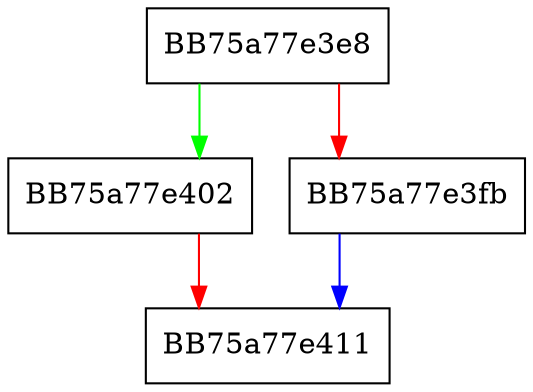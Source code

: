 digraph _onexit {
  node [shape="box"];
  graph [splines=ortho];
  BB75a77e3e8 -> BB75a77e402 [color="green"];
  BB75a77e3e8 -> BB75a77e3fb [color="red"];
  BB75a77e3fb -> BB75a77e411 [color="blue"];
  BB75a77e402 -> BB75a77e411 [color="red"];
}